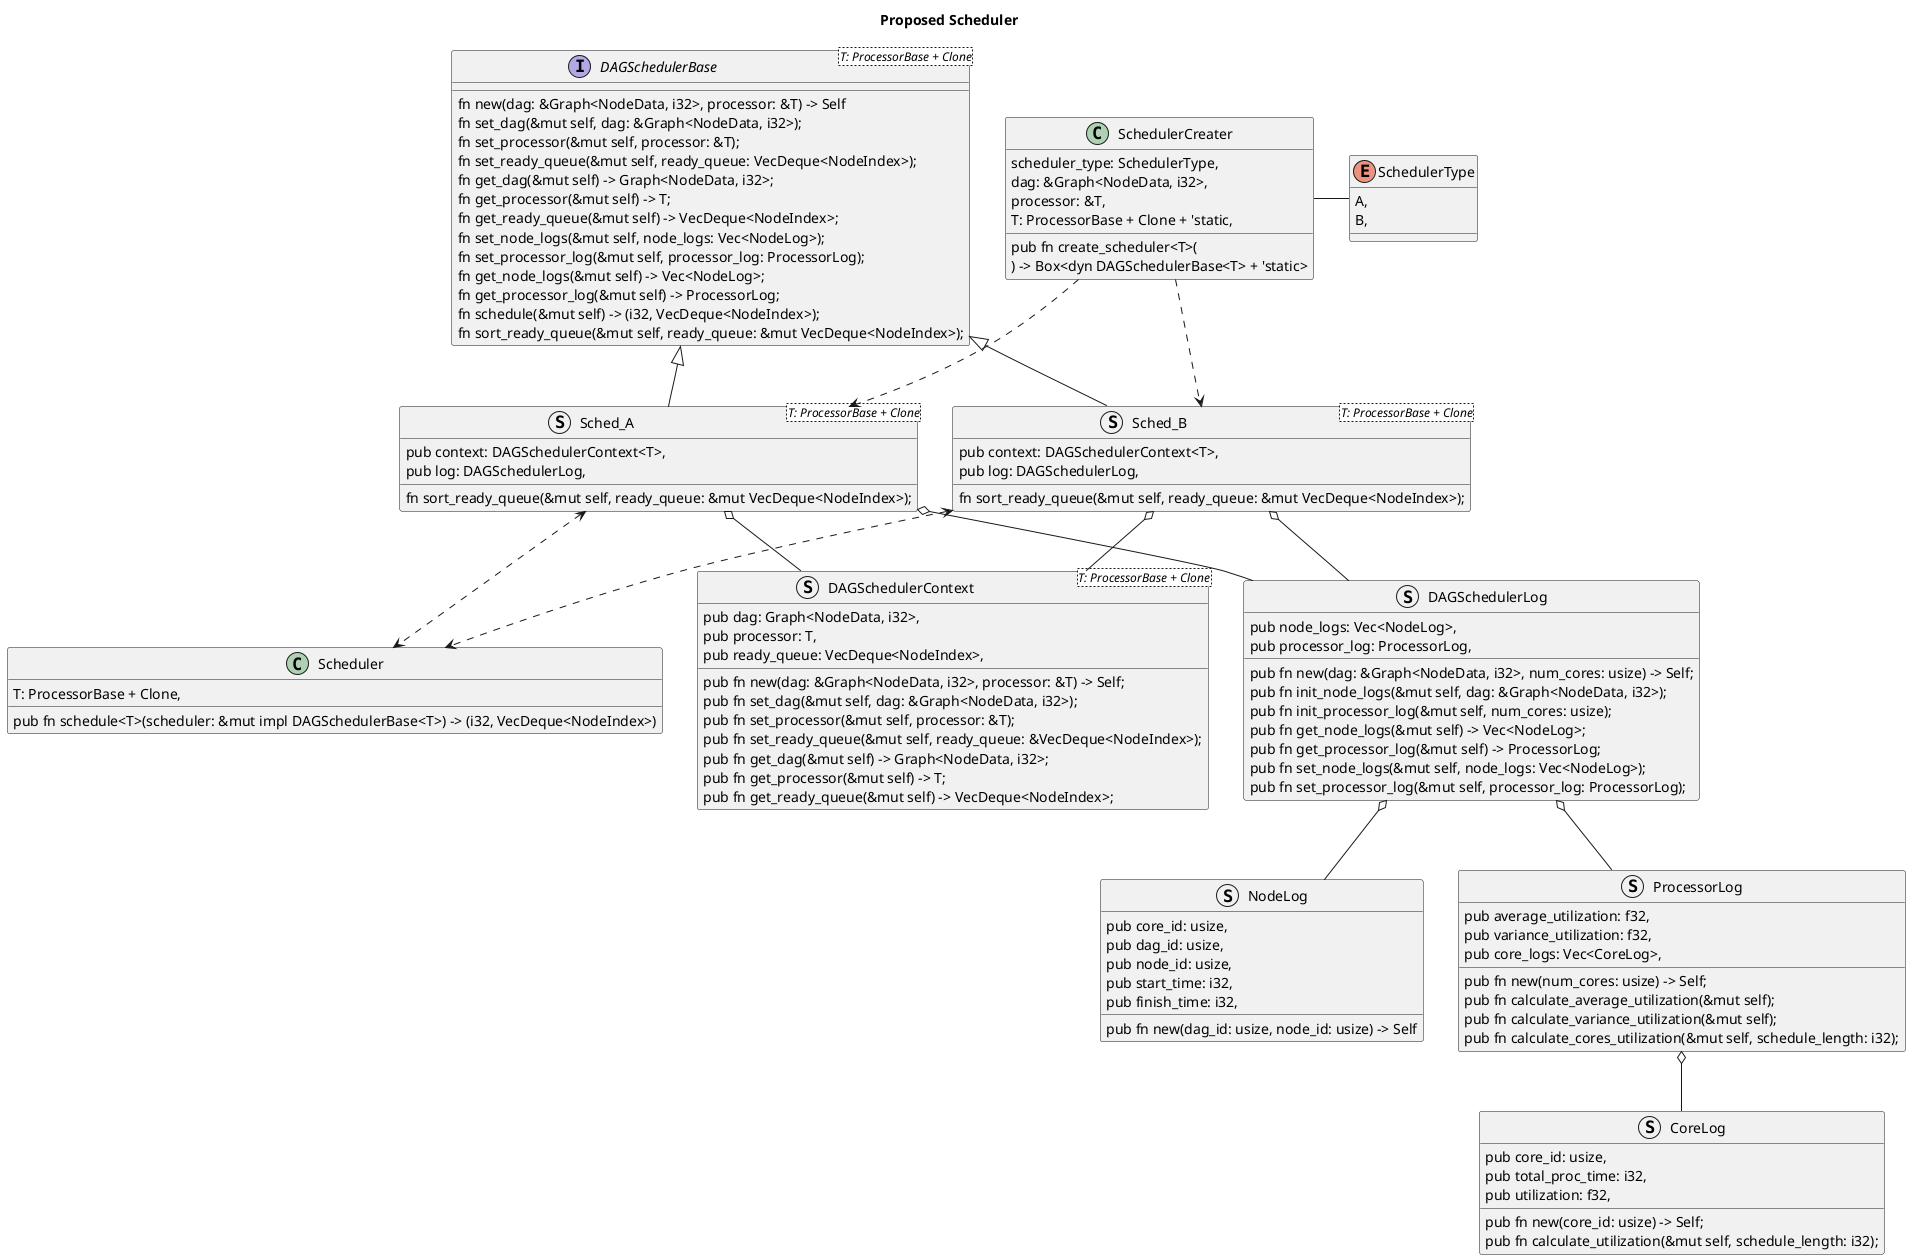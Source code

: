 @startuml proposed_sched
title Proposed Scheduler

    Interface DAGSchedulerBase<T: ProcessorBase + Clone> {
        fn new(dag: &Graph<NodeData, i32>, processor: &T) -> Self
        fn set_dag(&mut self, dag: &Graph<NodeData, i32>);
        fn set_processor(&mut self, processor: &T);
        fn set_ready_queue(&mut self, ready_queue: VecDeque<NodeIndex>);
        fn get_dag(&mut self) -> Graph<NodeData, i32>;
        fn get_processor(&mut self) -> T;
        fn get_ready_queue(&mut self) -> VecDeque<NodeIndex>;
        fn set_node_logs(&mut self, node_logs: Vec<NodeLog>);
        fn set_processor_log(&mut self, processor_log: ProcessorLog);
        fn get_node_logs(&mut self) -> Vec<NodeLog>;
        fn get_processor_log(&mut self) -> ProcessorLog;
        fn schedule(&mut self) -> (i32, VecDeque<NodeIndex>);
        fn sort_ready_queue(&mut self, ready_queue: &mut VecDeque<NodeIndex>);
    }

    class Scheduler {
        pub fn schedule<T>(scheduler: &mut impl DAGSchedulerBase<T>) -> (i32, VecDeque<NodeIndex>)
        T: ProcessorBase + Clone,
    }

    class SchedulerCreater {
        pub fn create_scheduler<T>(
            scheduler_type: SchedulerType,
            dag: &Graph<NodeData, i32>,
            processor: &T,
        ) -> Box<dyn DAGSchedulerBase<T> + 'static>
        T: ProcessorBase + Clone + 'static,
    }

    enum SchedulerType {
        A,
        B,
    }

    struct Sched_A<T: ProcessorBase + Clone> {
        pub context: DAGSchedulerContext<T>,
        pub log: DAGSchedulerLog,
        fn sort_ready_queue(&mut self, ready_queue: &mut VecDeque<NodeIndex>);
    }

    struct Sched_B<T: ProcessorBase + Clone> {
        pub context: DAGSchedulerContext<T>,
        pub log: DAGSchedulerLog,
        fn sort_ready_queue(&mut self, ready_queue: &mut VecDeque<NodeIndex>);
    }

    struct DAGSchedulerContext<T: ProcessorBase + Clone> {
        pub dag: Graph<NodeData, i32>,
        pub processor: T,
        pub ready_queue: VecDeque<NodeIndex>,

        pub fn new(dag: &Graph<NodeData, i32>, processor: &T) -> Self;
        pub fn set_dag(&mut self, dag: &Graph<NodeData, i32>);
        pub fn set_processor(&mut self, processor: &T);
        pub fn set_ready_queue(&mut self, ready_queue: &VecDeque<NodeIndex>);
        pub fn get_dag(&mut self) -> Graph<NodeData, i32>;
        pub fn get_processor(&mut self) -> T;
        pub fn get_ready_queue(&mut self) -> VecDeque<NodeIndex>;

    }

    struct DAGSchedulerLog {
        pub node_logs: Vec<NodeLog>,
        pub processor_log: ProcessorLog,

        pub fn new(dag: &Graph<NodeData, i32>, num_cores: usize) -> Self;
        pub fn init_node_logs(&mut self, dag: &Graph<NodeData, i32>);
        pub fn init_processor_log(&mut self, num_cores: usize);
        pub fn get_node_logs(&mut self) -> Vec<NodeLog>;
        pub fn get_processor_log(&mut self) -> ProcessorLog;
        pub fn set_node_logs(&mut self, node_logs: Vec<NodeLog>);
        pub fn set_processor_log(&mut self, processor_log: ProcessorLog);

    }

    
    struct NodeLog {
        pub core_id: usize,
        pub dag_id: usize,
        pub node_id: usize,
        pub start_time: i32,
        pub finish_time: i32,

        pub fn new(dag_id: usize, node_id: usize) -> Self
    }

    struct ProcessorLog {
        pub average_utilization: f32,
        pub variance_utilization: f32,
        pub core_logs: Vec<CoreLog>,

        pub fn new(num_cores: usize) -> Self;
        pub fn calculate_average_utilization(&mut self);
        pub fn calculate_variance_utilization(&mut self);
        pub fn calculate_cores_utilization(&mut self, schedule_length: i32);
    }

    struct CoreLog {
        pub core_id: usize,
        pub total_proc_time: i32,
        pub utilization: f32,

        pub fn new(core_id: usize) -> Self;
        pub fn calculate_utilization(&mut self, schedule_length: i32);
    }  

    DAGSchedulerBase <|-down- Sched_A
    DAGSchedulerBase <|-down- Sched_B
    Sched_A o-down- DAGSchedulerContext
    Sched_B o-down- DAGSchedulerContext
    Sched_A o-down- DAGSchedulerLog
    Sched_B o-down- DAGSchedulerLog
    Sched_A <.down.> Scheduler
    Sched_B <.down.> Scheduler

    DAGSchedulerLog o-down- NodeLog
    DAGSchedulerLog o-down- ProcessorLog
    ProcessorLog o-down- CoreLog

    SchedulerCreater -right- SchedulerType
    SchedulerCreater .down.> Sched_A
    SchedulerCreater .down.> Sched_B

    DAGSchedulerBase -right[hidden]- SchedulerCreater

@enduml